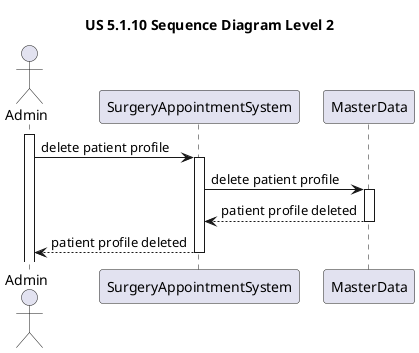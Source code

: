 @startuml
title US 5.1.10 Sequence Diagram Level 2

actor Admin
participant SurgeryAppointmentSystem
participant MasterData

activate Admin

Admin -> SurgeryAppointmentSystem: delete patient profile

activate SurgeryAppointmentSystem

SurgeryAppointmentSystem -> MasterData: delete patient profile

activate MasterData

MasterData --> SurgeryAppointmentSystem: patient profile deleted
deactivate MasterData

SurgeryAppointmentSystem --> Admin: patient profile deleted
deactivate SurgeryAppointmentSystem
@enduml